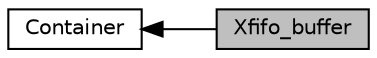 digraph "Xfifo_buffer"
{
  edge [fontname="Helvetica",fontsize="10",labelfontname="Helvetica",labelfontsize="10"];
  node [fontname="Helvetica",fontsize="10",shape=record];
  rankdir=LR;
  Node1 [label="Container",height=0.2,width=0.4,color="black", fillcolor="white", style="filled",URL="$group__container.html"];
  Node0 [label="Xfifo_buffer",height=0.2,width=0.4,color="black", fillcolor="grey75", style="filled", fontcolor="black"];
  Node1->Node0 [shape=plaintext, dir="back", style="solid"];
}
